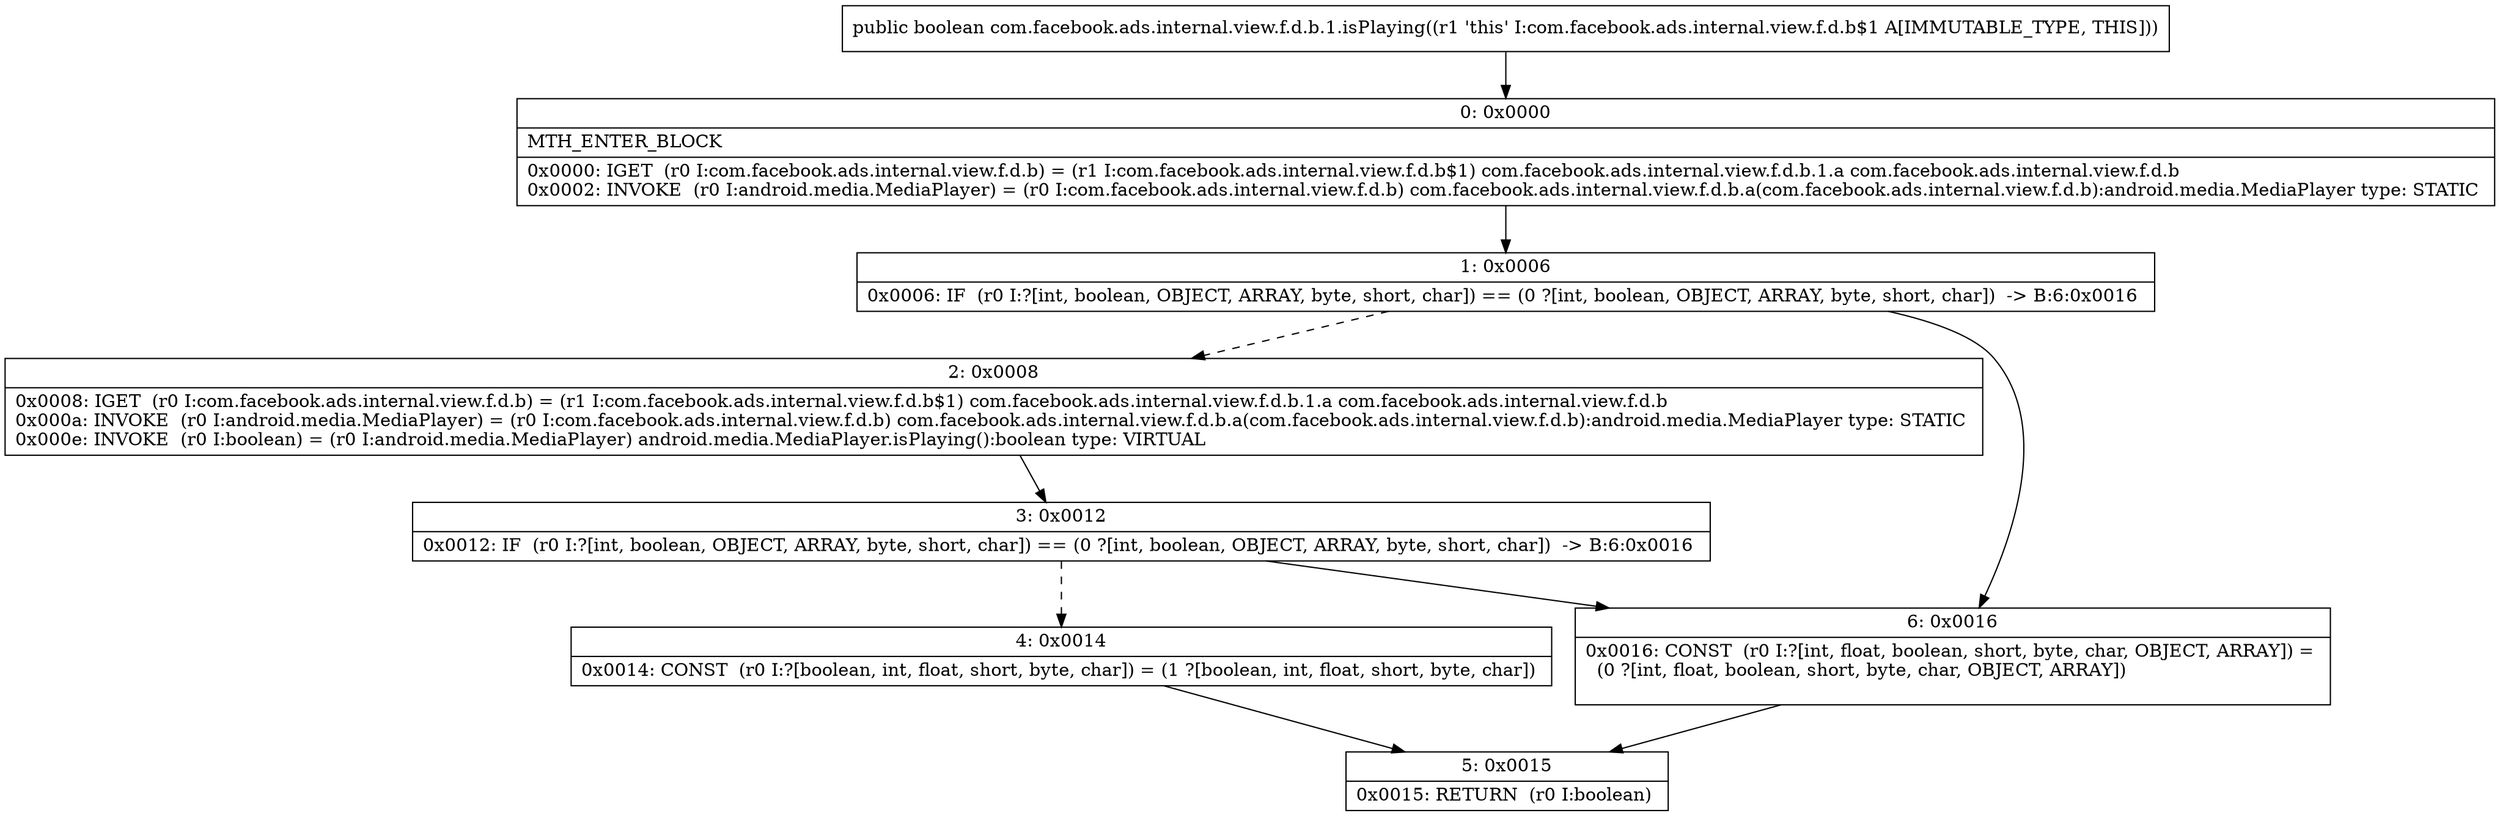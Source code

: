 digraph "CFG forcom.facebook.ads.internal.view.f.d.b.1.isPlaying()Z" {
Node_0 [shape=record,label="{0\:\ 0x0000|MTH_ENTER_BLOCK\l|0x0000: IGET  (r0 I:com.facebook.ads.internal.view.f.d.b) = (r1 I:com.facebook.ads.internal.view.f.d.b$1) com.facebook.ads.internal.view.f.d.b.1.a com.facebook.ads.internal.view.f.d.b \l0x0002: INVOKE  (r0 I:android.media.MediaPlayer) = (r0 I:com.facebook.ads.internal.view.f.d.b) com.facebook.ads.internal.view.f.d.b.a(com.facebook.ads.internal.view.f.d.b):android.media.MediaPlayer type: STATIC \l}"];
Node_1 [shape=record,label="{1\:\ 0x0006|0x0006: IF  (r0 I:?[int, boolean, OBJECT, ARRAY, byte, short, char]) == (0 ?[int, boolean, OBJECT, ARRAY, byte, short, char])  \-\> B:6:0x0016 \l}"];
Node_2 [shape=record,label="{2\:\ 0x0008|0x0008: IGET  (r0 I:com.facebook.ads.internal.view.f.d.b) = (r1 I:com.facebook.ads.internal.view.f.d.b$1) com.facebook.ads.internal.view.f.d.b.1.a com.facebook.ads.internal.view.f.d.b \l0x000a: INVOKE  (r0 I:android.media.MediaPlayer) = (r0 I:com.facebook.ads.internal.view.f.d.b) com.facebook.ads.internal.view.f.d.b.a(com.facebook.ads.internal.view.f.d.b):android.media.MediaPlayer type: STATIC \l0x000e: INVOKE  (r0 I:boolean) = (r0 I:android.media.MediaPlayer) android.media.MediaPlayer.isPlaying():boolean type: VIRTUAL \l}"];
Node_3 [shape=record,label="{3\:\ 0x0012|0x0012: IF  (r0 I:?[int, boolean, OBJECT, ARRAY, byte, short, char]) == (0 ?[int, boolean, OBJECT, ARRAY, byte, short, char])  \-\> B:6:0x0016 \l}"];
Node_4 [shape=record,label="{4\:\ 0x0014|0x0014: CONST  (r0 I:?[boolean, int, float, short, byte, char]) = (1 ?[boolean, int, float, short, byte, char]) \l}"];
Node_5 [shape=record,label="{5\:\ 0x0015|0x0015: RETURN  (r0 I:boolean) \l}"];
Node_6 [shape=record,label="{6\:\ 0x0016|0x0016: CONST  (r0 I:?[int, float, boolean, short, byte, char, OBJECT, ARRAY]) = \l  (0 ?[int, float, boolean, short, byte, char, OBJECT, ARRAY])\l \l}"];
MethodNode[shape=record,label="{public boolean com.facebook.ads.internal.view.f.d.b.1.isPlaying((r1 'this' I:com.facebook.ads.internal.view.f.d.b$1 A[IMMUTABLE_TYPE, THIS])) }"];
MethodNode -> Node_0;
Node_0 -> Node_1;
Node_1 -> Node_2[style=dashed];
Node_1 -> Node_6;
Node_2 -> Node_3;
Node_3 -> Node_4[style=dashed];
Node_3 -> Node_6;
Node_4 -> Node_5;
Node_6 -> Node_5;
}

